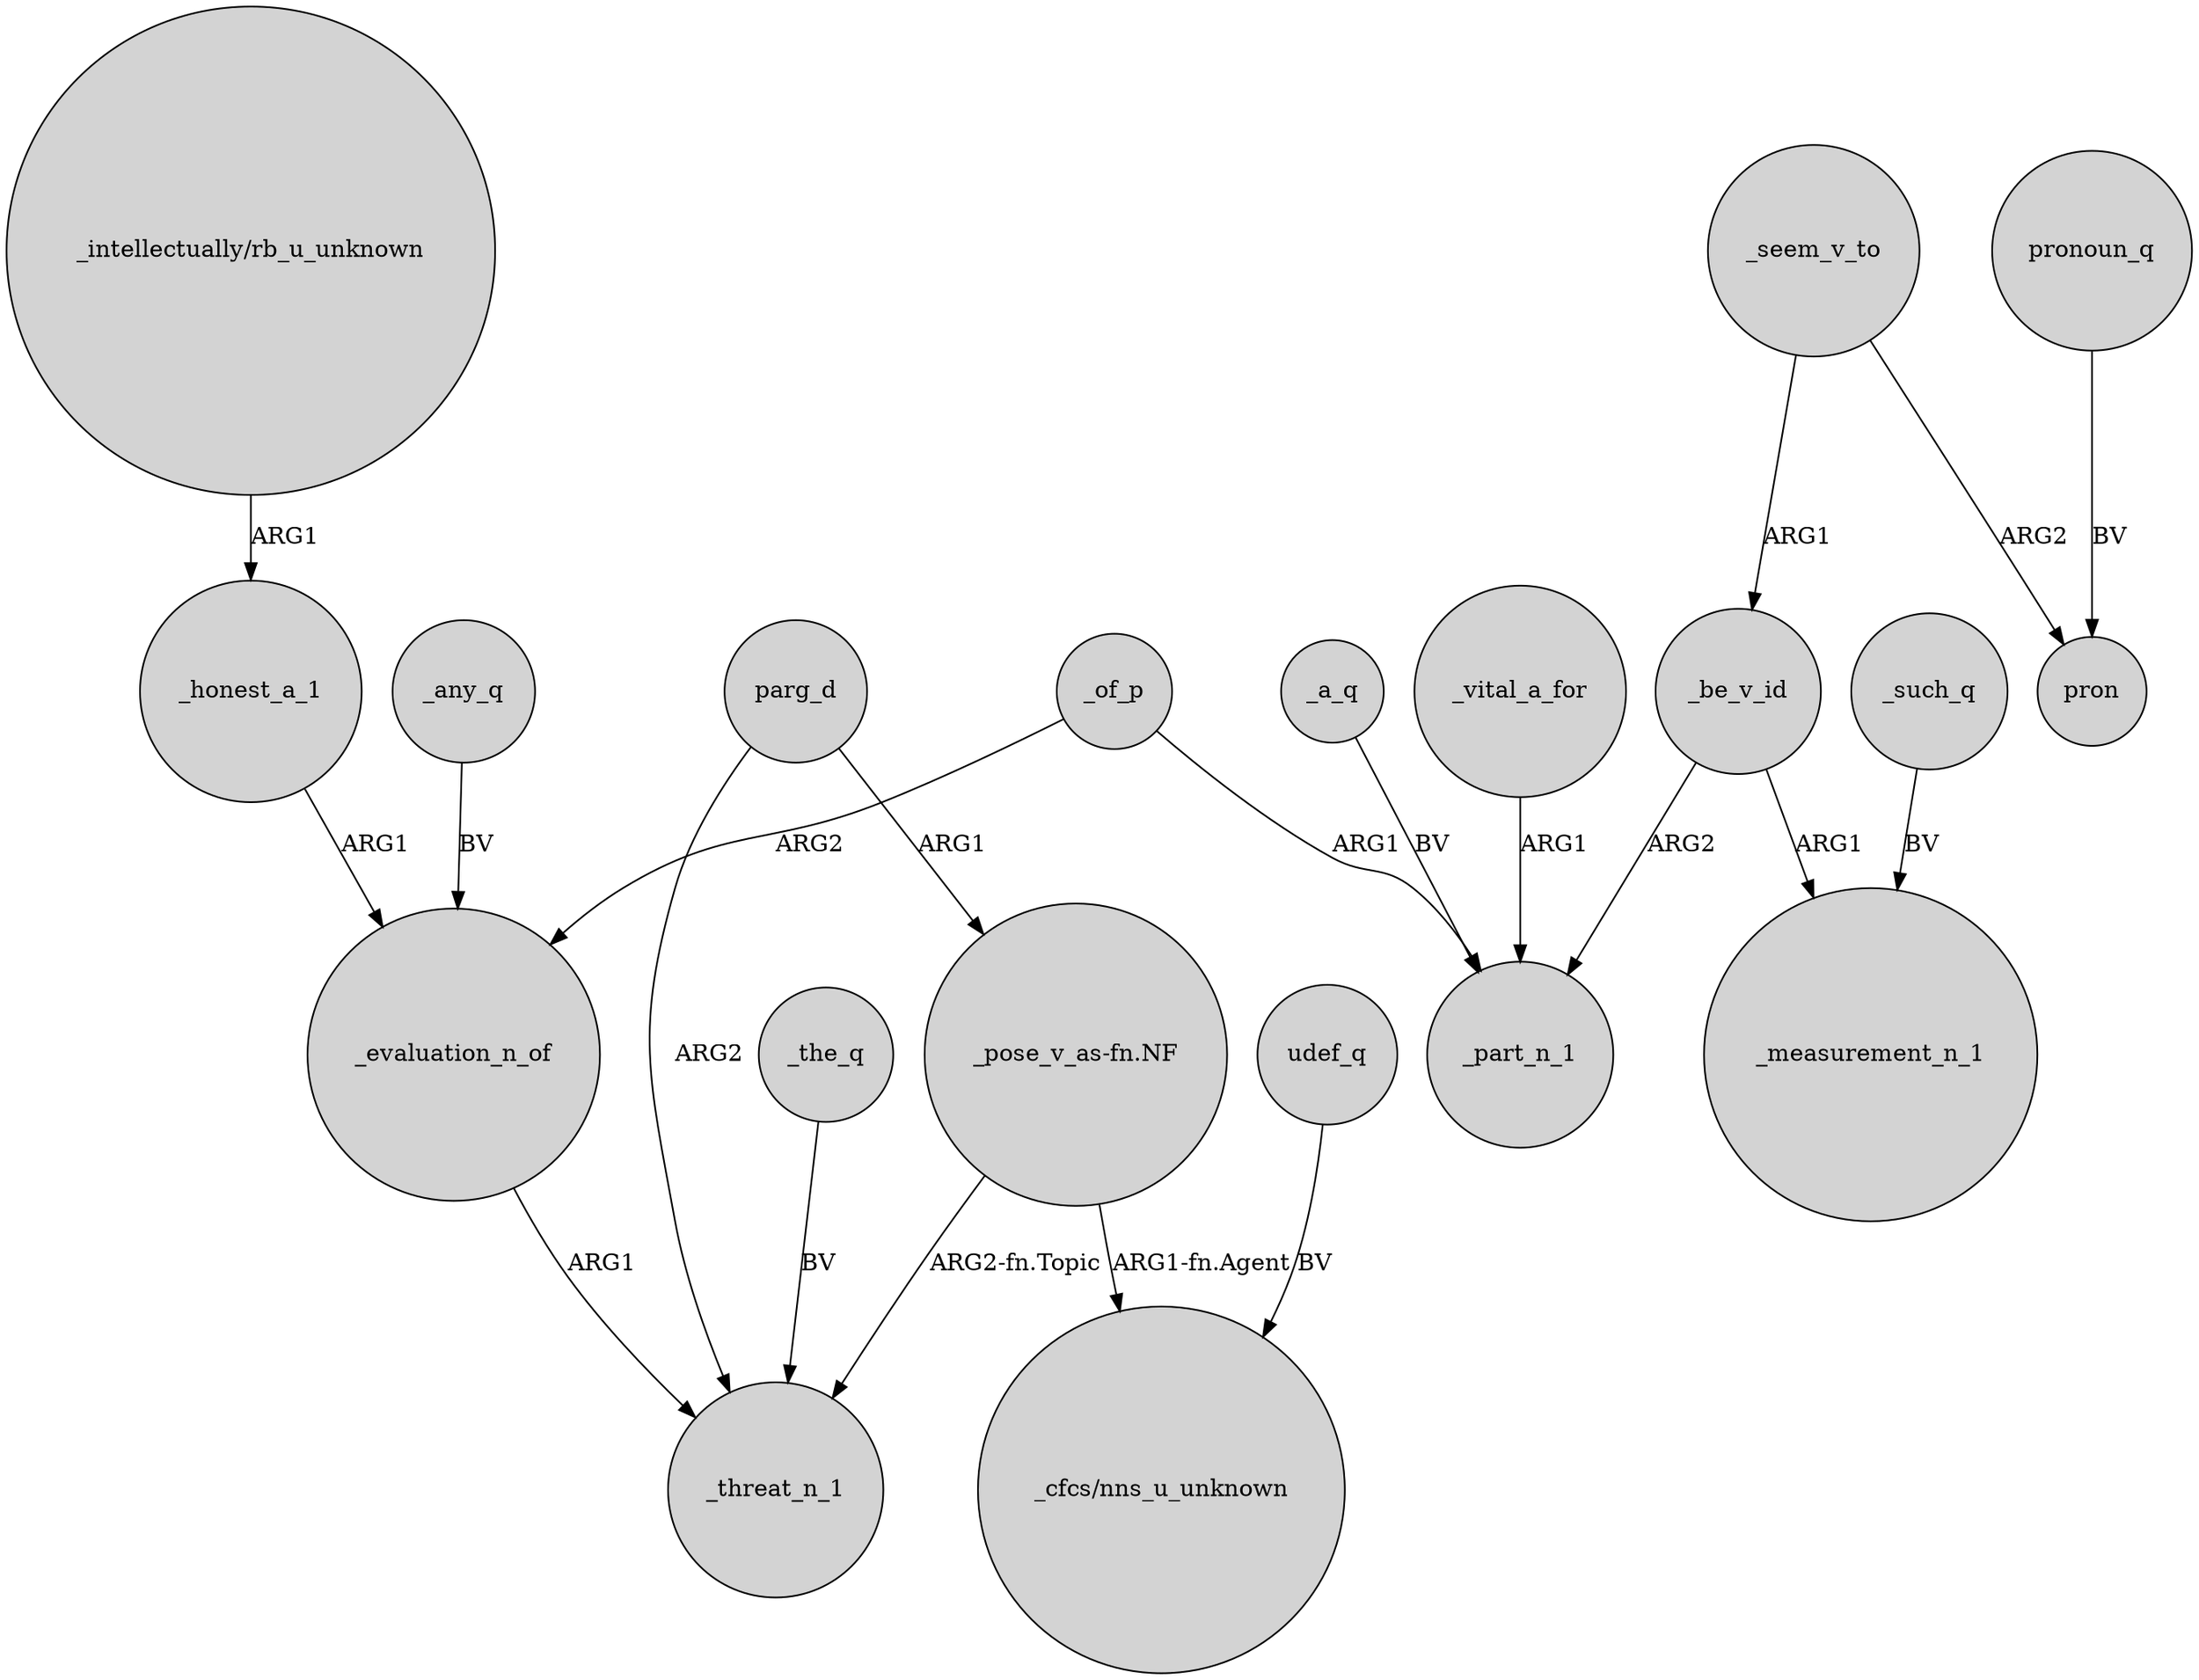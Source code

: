 digraph {
	node [shape=circle style=filled]
	_honest_a_1 -> _evaluation_n_of [label=ARG1]
	_vital_a_for -> _part_n_1 [label=ARG1]
	_seem_v_to -> _be_v_id [label=ARG1]
	_seem_v_to -> pron [label=ARG2]
	_the_q -> _threat_n_1 [label=BV]
	parg_d -> "_pose_v_as-fn.NF" [label=ARG1]
	"_pose_v_as-fn.NF" -> "_cfcs/nns_u_unknown" [label="ARG1-fn.Agent"]
	_of_p -> _part_n_1 [label=ARG1]
	_of_p -> _evaluation_n_of [label=ARG2]
	pronoun_q -> pron [label=BV]
	_be_v_id -> _part_n_1 [label=ARG2]
	"_pose_v_as-fn.NF" -> _threat_n_1 [label="ARG2-fn.Topic"]
	"_intellectually/rb_u_unknown" -> _honest_a_1 [label=ARG1]
	_such_q -> _measurement_n_1 [label=BV]
	_be_v_id -> _measurement_n_1 [label=ARG1]
	_evaluation_n_of -> _threat_n_1 [label=ARG1]
	udef_q -> "_cfcs/nns_u_unknown" [label=BV]
	parg_d -> _threat_n_1 [label=ARG2]
	_a_q -> _part_n_1 [label=BV]
	_any_q -> _evaluation_n_of [label=BV]
}
